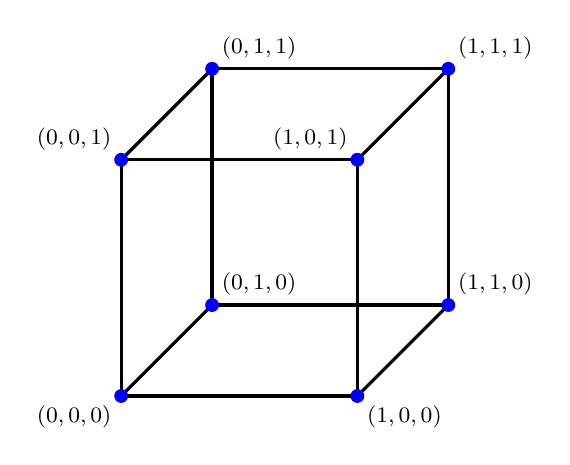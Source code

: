 \begin{tikzpicture}[font=\footnotesize]
    % mark apexes of a cube
    \coordinate[label=below left:{$(0,0,0)$}] (A) at (0,0,3);
    \coordinate[label=below right:{$(1,0,0)$}] (B) at (3,0,3);
    \coordinate[label=above right:{$(0,1,0)$}] (C) at (0,0,0);
    \coordinate[label=above right:{$(1,1,0)$}] (D) at (3,0,0);
    
    \coordinate[label=above left:{$(0,0,1)$}] (E) at (0,3,3);
    \coordinate[label=above left:{$(1,0,1)$}] (F) at (3,3,3); % [label={[shift={(-0.5,0)}]{$(1,0,1)$}}]
    \coordinate[label=above right:{$(0,1,1)$}] (G) at (0,3,0);
    \coordinate[label=above right:{$(1,1,1)$}] (H) at (3,3,0);

    %draw the top and bottom of the cube
    \draw[very thick] (0,0,0) rectangle (3,3,0);
    \draw[very thick] (0,0,3) rectangle (3,3,3);
    
    %draw the edges of the cube
    \draw[very thick] (0,0,0) -- (0,0,3);
    \draw[very thick] (0,3,0) -- (0,3,3);
    \draw[very thick] (3,0,0) -- (3,0,3);
    \draw[very thick] (3,3,0) -- (3,3,3);

    % mark blue points in each apex
    \foreach \point in {A,B,C,D,E,F,G,H}{
        \fill[blue] (\point) circle [radius=2.5pt];
    }
\end{tikzpicture}